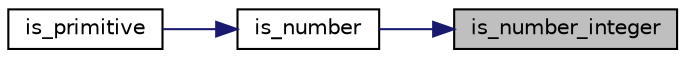 digraph "is_number_integer"
{
 // LATEX_PDF_SIZE
  edge [fontname="Helvetica",fontsize="10",labelfontname="Helvetica",labelfontsize="10"];
  node [fontname="Helvetica",fontsize="10",shape=record];
  rankdir="RL";
  Node1 [label="is_number_integer",height=0.2,width=0.4,color="black", fillcolor="grey75", style="filled", fontcolor="black",tooltip="return whether value is an integer number"];
  Node1 -> Node2 [dir="back",color="midnightblue",fontsize="10",style="solid",fontname="Helvetica"];
  Node2 [label="is_number",height=0.2,width=0.4,color="black", fillcolor="white", style="filled",URL="$classnlohmann_1_1basic__json.html#ac752edf4fd63784b587cd7116a407392",tooltip="return whether value is a number"];
  Node2 -> Node3 [dir="back",color="midnightblue",fontsize="10",style="solid",fontname="Helvetica"];
  Node3 [label="is_primitive",height=0.2,width=0.4,color="black", fillcolor="white", style="filled",URL="$classnlohmann_1_1basic__json.html#ae5e7e83e05bf011781326a00fdf7a733",tooltip="return whether type is primitive"];
}
